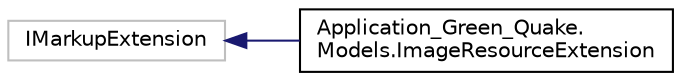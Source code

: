 digraph "Graphical Class Hierarchy"
{
 // LATEX_PDF_SIZE
  edge [fontname="Helvetica",fontsize="10",labelfontname="Helvetica",labelfontsize="10"];
  node [fontname="Helvetica",fontsize="10",shape=record];
  rankdir="LR";
  Node643 [label="IMarkupExtension",height=0.2,width=0.4,color="grey75", fillcolor="white", style="filled",tooltip=" "];
  Node643 -> Node0 [dir="back",color="midnightblue",fontsize="10",style="solid",fontname="Helvetica"];
  Node0 [label="Application_Green_Quake.\lModels.ImageResourceExtension",height=0.2,width=0.4,color="black", fillcolor="white", style="filled",URL="$class_application___green___quake_1_1_models_1_1_image_resource_extension.html",tooltip=" "];
}
